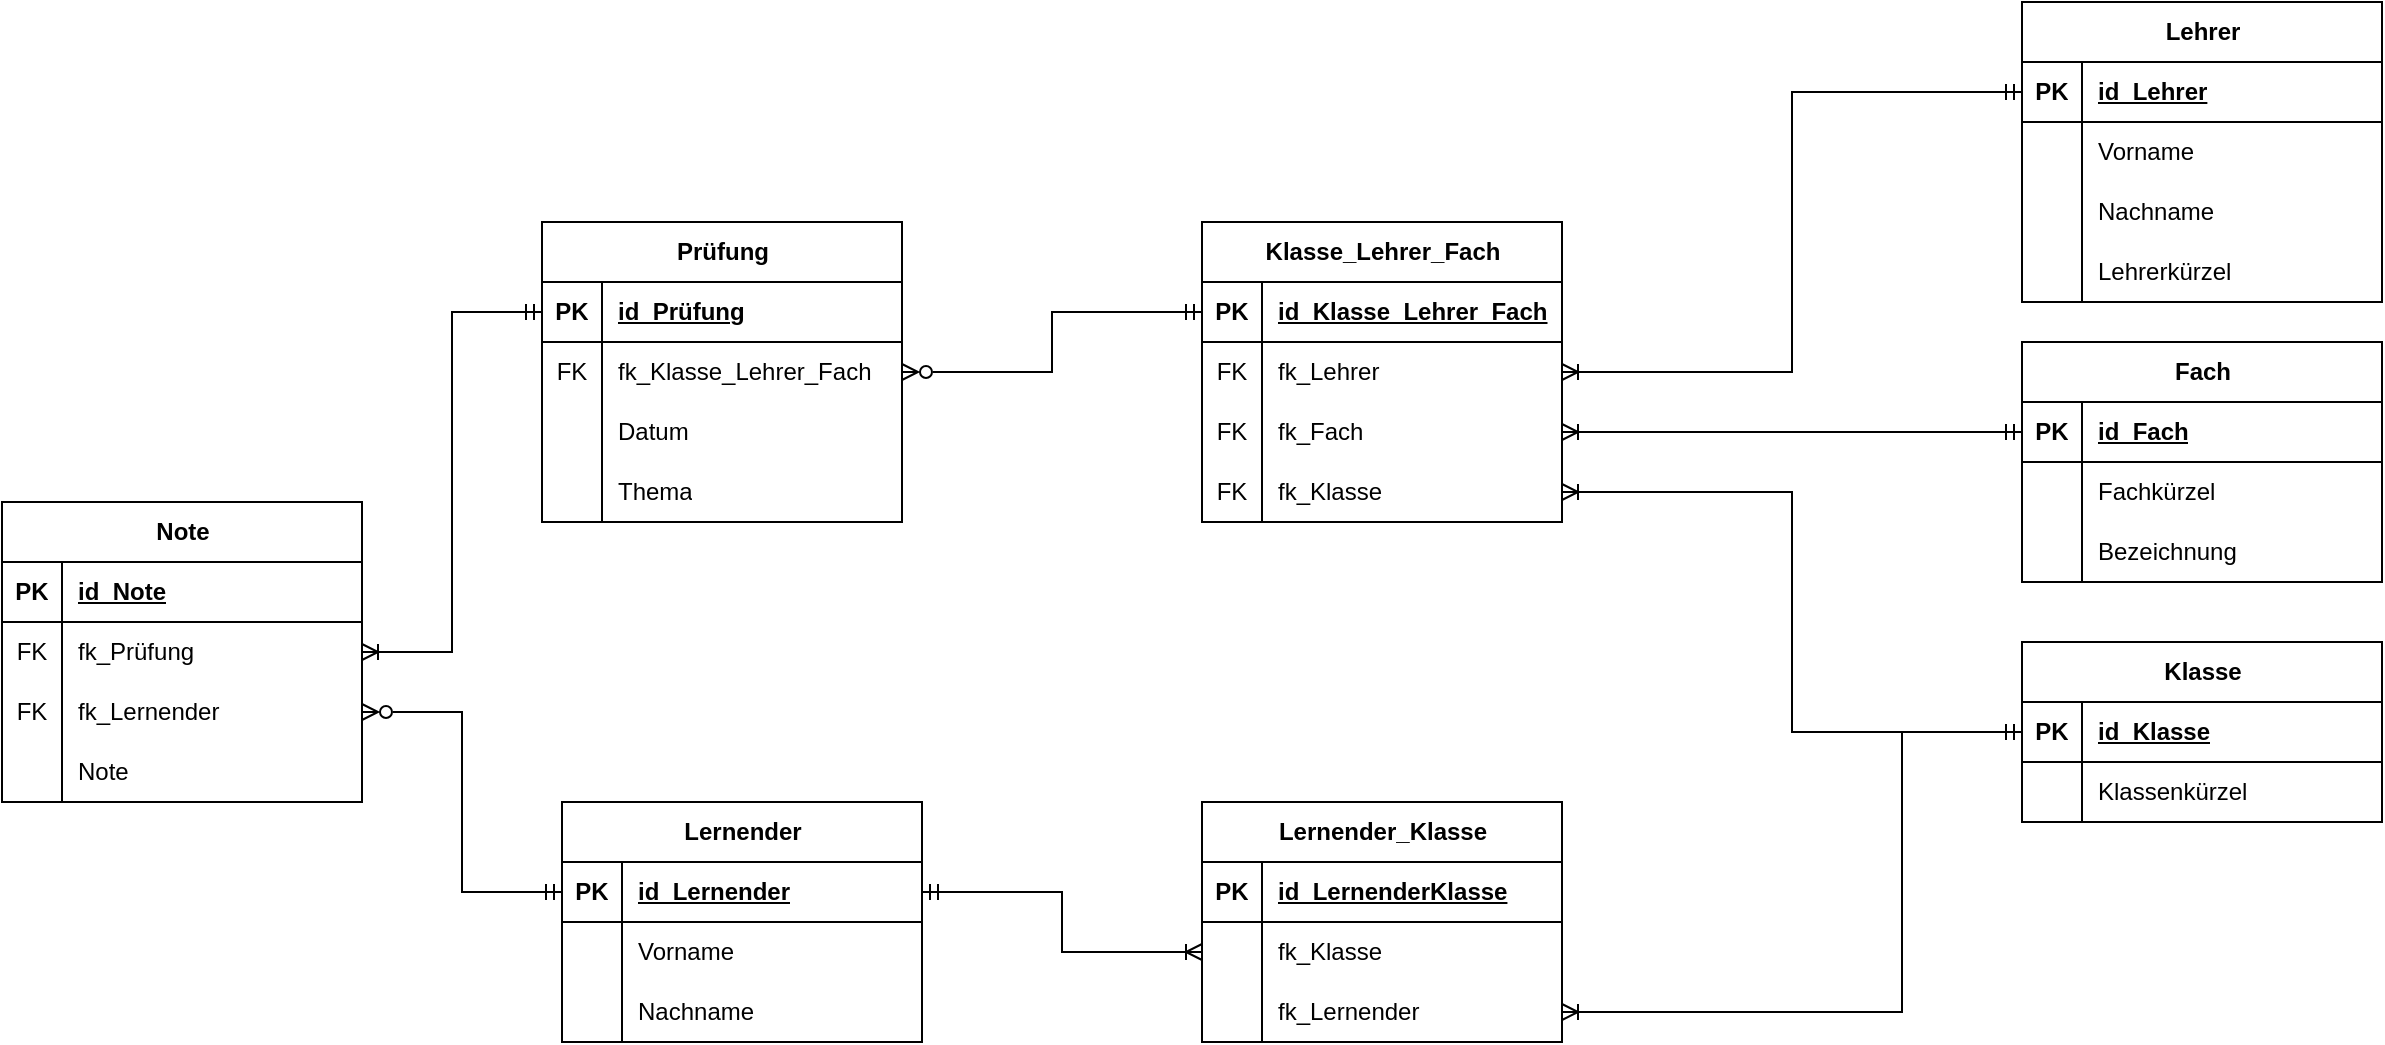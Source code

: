 <mxfile version="22.1.2" type="device">
  <diagram id="R2lEEEUBdFMjLlhIrx00" name="Page-1">
    <mxGraphModel dx="1257" dy="730" grid="1" gridSize="10" guides="1" tooltips="1" connect="1" arrows="1" fold="1" page="1" pageScale="1" pageWidth="850" pageHeight="1100" math="0" shadow="0" extFonts="Permanent Marker^https://fonts.googleapis.com/css?family=Permanent+Marker">
      <root>
        <mxCell id="0" />
        <mxCell id="1" parent="0" />
        <mxCell id="2Wc_LLgSTq_jfaZTMU_p-1" value="Lernender" style="shape=table;startSize=30;container=1;collapsible=1;childLayout=tableLayout;fixedRows=1;rowLines=0;fontStyle=1;align=center;resizeLast=1;html=1;" vertex="1" parent="1">
          <mxGeometry x="320" y="440" width="180" height="120" as="geometry" />
        </mxCell>
        <mxCell id="2Wc_LLgSTq_jfaZTMU_p-2" value="" style="shape=tableRow;horizontal=0;startSize=0;swimlaneHead=0;swimlaneBody=0;fillColor=none;collapsible=0;dropTarget=0;points=[[0,0.5],[1,0.5]];portConstraint=eastwest;top=0;left=0;right=0;bottom=1;" vertex="1" parent="2Wc_LLgSTq_jfaZTMU_p-1">
          <mxGeometry y="30" width="180" height="30" as="geometry" />
        </mxCell>
        <mxCell id="2Wc_LLgSTq_jfaZTMU_p-3" value="PK" style="shape=partialRectangle;connectable=0;fillColor=none;top=0;left=0;bottom=0;right=0;fontStyle=1;overflow=hidden;whiteSpace=wrap;html=1;" vertex="1" parent="2Wc_LLgSTq_jfaZTMU_p-2">
          <mxGeometry width="30" height="30" as="geometry">
            <mxRectangle width="30" height="30" as="alternateBounds" />
          </mxGeometry>
        </mxCell>
        <mxCell id="2Wc_LLgSTq_jfaZTMU_p-4" value="id_Lernender" style="shape=partialRectangle;connectable=0;fillColor=none;top=0;left=0;bottom=0;right=0;align=left;spacingLeft=6;fontStyle=5;overflow=hidden;whiteSpace=wrap;html=1;" vertex="1" parent="2Wc_LLgSTq_jfaZTMU_p-2">
          <mxGeometry x="30" width="150" height="30" as="geometry">
            <mxRectangle width="150" height="30" as="alternateBounds" />
          </mxGeometry>
        </mxCell>
        <mxCell id="2Wc_LLgSTq_jfaZTMU_p-5" value="" style="shape=tableRow;horizontal=0;startSize=0;swimlaneHead=0;swimlaneBody=0;fillColor=none;collapsible=0;dropTarget=0;points=[[0,0.5],[1,0.5]];portConstraint=eastwest;top=0;left=0;right=0;bottom=0;" vertex="1" parent="2Wc_LLgSTq_jfaZTMU_p-1">
          <mxGeometry y="60" width="180" height="30" as="geometry" />
        </mxCell>
        <mxCell id="2Wc_LLgSTq_jfaZTMU_p-6" value="" style="shape=partialRectangle;connectable=0;fillColor=none;top=0;left=0;bottom=0;right=0;editable=1;overflow=hidden;whiteSpace=wrap;html=1;" vertex="1" parent="2Wc_LLgSTq_jfaZTMU_p-5">
          <mxGeometry width="30" height="30" as="geometry">
            <mxRectangle width="30" height="30" as="alternateBounds" />
          </mxGeometry>
        </mxCell>
        <mxCell id="2Wc_LLgSTq_jfaZTMU_p-7" value="Vorname" style="shape=partialRectangle;connectable=0;fillColor=none;top=0;left=0;bottom=0;right=0;align=left;spacingLeft=6;overflow=hidden;whiteSpace=wrap;html=1;" vertex="1" parent="2Wc_LLgSTq_jfaZTMU_p-5">
          <mxGeometry x="30" width="150" height="30" as="geometry">
            <mxRectangle width="150" height="30" as="alternateBounds" />
          </mxGeometry>
        </mxCell>
        <mxCell id="2Wc_LLgSTq_jfaZTMU_p-8" value="" style="shape=tableRow;horizontal=0;startSize=0;swimlaneHead=0;swimlaneBody=0;fillColor=none;collapsible=0;dropTarget=0;points=[[0,0.5],[1,0.5]];portConstraint=eastwest;top=0;left=0;right=0;bottom=0;" vertex="1" parent="2Wc_LLgSTq_jfaZTMU_p-1">
          <mxGeometry y="90" width="180" height="30" as="geometry" />
        </mxCell>
        <mxCell id="2Wc_LLgSTq_jfaZTMU_p-9" value="" style="shape=partialRectangle;connectable=0;fillColor=none;top=0;left=0;bottom=0;right=0;editable=1;overflow=hidden;whiteSpace=wrap;html=1;" vertex="1" parent="2Wc_LLgSTq_jfaZTMU_p-8">
          <mxGeometry width="30" height="30" as="geometry">
            <mxRectangle width="30" height="30" as="alternateBounds" />
          </mxGeometry>
        </mxCell>
        <mxCell id="2Wc_LLgSTq_jfaZTMU_p-10" value="Nachname" style="shape=partialRectangle;connectable=0;fillColor=none;top=0;left=0;bottom=0;right=0;align=left;spacingLeft=6;overflow=hidden;whiteSpace=wrap;html=1;" vertex="1" parent="2Wc_LLgSTq_jfaZTMU_p-8">
          <mxGeometry x="30" width="150" height="30" as="geometry">
            <mxRectangle width="150" height="30" as="alternateBounds" />
          </mxGeometry>
        </mxCell>
        <mxCell id="2Wc_LLgSTq_jfaZTMU_p-14" value="Note" style="shape=table;startSize=30;container=1;collapsible=1;childLayout=tableLayout;fixedRows=1;rowLines=0;fontStyle=1;align=center;resizeLast=1;html=1;" vertex="1" parent="1">
          <mxGeometry x="40" y="290" width="180" height="150" as="geometry" />
        </mxCell>
        <mxCell id="2Wc_LLgSTq_jfaZTMU_p-15" value="" style="shape=tableRow;horizontal=0;startSize=0;swimlaneHead=0;swimlaneBody=0;fillColor=none;collapsible=0;dropTarget=0;points=[[0,0.5],[1,0.5]];portConstraint=eastwest;top=0;left=0;right=0;bottom=1;" vertex="1" parent="2Wc_LLgSTq_jfaZTMU_p-14">
          <mxGeometry y="30" width="180" height="30" as="geometry" />
        </mxCell>
        <mxCell id="2Wc_LLgSTq_jfaZTMU_p-16" value="PK" style="shape=partialRectangle;connectable=0;fillColor=none;top=0;left=0;bottom=0;right=0;fontStyle=1;overflow=hidden;whiteSpace=wrap;html=1;" vertex="1" parent="2Wc_LLgSTq_jfaZTMU_p-15">
          <mxGeometry width="30" height="30" as="geometry">
            <mxRectangle width="30" height="30" as="alternateBounds" />
          </mxGeometry>
        </mxCell>
        <mxCell id="2Wc_LLgSTq_jfaZTMU_p-17" value="id_Note" style="shape=partialRectangle;connectable=0;fillColor=none;top=0;left=0;bottom=0;right=0;align=left;spacingLeft=6;fontStyle=5;overflow=hidden;whiteSpace=wrap;html=1;" vertex="1" parent="2Wc_LLgSTq_jfaZTMU_p-15">
          <mxGeometry x="30" width="150" height="30" as="geometry">
            <mxRectangle width="150" height="30" as="alternateBounds" />
          </mxGeometry>
        </mxCell>
        <mxCell id="2Wc_LLgSTq_jfaZTMU_p-21" value="" style="shape=tableRow;horizontal=0;startSize=0;swimlaneHead=0;swimlaneBody=0;fillColor=none;collapsible=0;dropTarget=0;points=[[0,0.5],[1,0.5]];portConstraint=eastwest;top=0;left=0;right=0;bottom=0;" vertex="1" parent="2Wc_LLgSTq_jfaZTMU_p-14">
          <mxGeometry y="60" width="180" height="30" as="geometry" />
        </mxCell>
        <mxCell id="2Wc_LLgSTq_jfaZTMU_p-22" value="FK" style="shape=partialRectangle;connectable=0;fillColor=none;top=0;left=0;bottom=0;right=0;editable=1;overflow=hidden;whiteSpace=wrap;html=1;" vertex="1" parent="2Wc_LLgSTq_jfaZTMU_p-21">
          <mxGeometry width="30" height="30" as="geometry">
            <mxRectangle width="30" height="30" as="alternateBounds" />
          </mxGeometry>
        </mxCell>
        <mxCell id="2Wc_LLgSTq_jfaZTMU_p-23" value="fk_Prüfung" style="shape=partialRectangle;connectable=0;fillColor=none;top=0;left=0;bottom=0;right=0;align=left;spacingLeft=6;overflow=hidden;whiteSpace=wrap;html=1;" vertex="1" parent="2Wc_LLgSTq_jfaZTMU_p-21">
          <mxGeometry x="30" width="150" height="30" as="geometry">
            <mxRectangle width="150" height="30" as="alternateBounds" />
          </mxGeometry>
        </mxCell>
        <mxCell id="2Wc_LLgSTq_jfaZTMU_p-129" style="shape=tableRow;horizontal=0;startSize=0;swimlaneHead=0;swimlaneBody=0;fillColor=none;collapsible=0;dropTarget=0;points=[[0,0.5],[1,0.5]];portConstraint=eastwest;top=0;left=0;right=0;bottom=0;" vertex="1" parent="2Wc_LLgSTq_jfaZTMU_p-14">
          <mxGeometry y="90" width="180" height="30" as="geometry" />
        </mxCell>
        <mxCell id="2Wc_LLgSTq_jfaZTMU_p-130" value="FK" style="shape=partialRectangle;connectable=0;fillColor=none;top=0;left=0;bottom=0;right=0;editable=1;overflow=hidden;whiteSpace=wrap;html=1;" vertex="1" parent="2Wc_LLgSTq_jfaZTMU_p-129">
          <mxGeometry width="30" height="30" as="geometry">
            <mxRectangle width="30" height="30" as="alternateBounds" />
          </mxGeometry>
        </mxCell>
        <mxCell id="2Wc_LLgSTq_jfaZTMU_p-131" value="fk_Lernender" style="shape=partialRectangle;connectable=0;fillColor=none;top=0;left=0;bottom=0;right=0;align=left;spacingLeft=6;overflow=hidden;whiteSpace=wrap;html=1;" vertex="1" parent="2Wc_LLgSTq_jfaZTMU_p-129">
          <mxGeometry x="30" width="150" height="30" as="geometry">
            <mxRectangle width="150" height="30" as="alternateBounds" />
          </mxGeometry>
        </mxCell>
        <mxCell id="2Wc_LLgSTq_jfaZTMU_p-24" value="" style="shape=tableRow;horizontal=0;startSize=0;swimlaneHead=0;swimlaneBody=0;fillColor=none;collapsible=0;dropTarget=0;points=[[0,0.5],[1,0.5]];portConstraint=eastwest;top=0;left=0;right=0;bottom=0;" vertex="1" parent="2Wc_LLgSTq_jfaZTMU_p-14">
          <mxGeometry y="120" width="180" height="30" as="geometry" />
        </mxCell>
        <mxCell id="2Wc_LLgSTq_jfaZTMU_p-25" value="" style="shape=partialRectangle;connectable=0;fillColor=none;top=0;left=0;bottom=0;right=0;editable=1;overflow=hidden;whiteSpace=wrap;html=1;" vertex="1" parent="2Wc_LLgSTq_jfaZTMU_p-24">
          <mxGeometry width="30" height="30" as="geometry">
            <mxRectangle width="30" height="30" as="alternateBounds" />
          </mxGeometry>
        </mxCell>
        <mxCell id="2Wc_LLgSTq_jfaZTMU_p-26" value="Note" style="shape=partialRectangle;connectable=0;fillColor=none;top=0;left=0;bottom=0;right=0;align=left;spacingLeft=6;overflow=hidden;whiteSpace=wrap;html=1;" vertex="1" parent="2Wc_LLgSTq_jfaZTMU_p-24">
          <mxGeometry x="30" width="150" height="30" as="geometry">
            <mxRectangle width="150" height="30" as="alternateBounds" />
          </mxGeometry>
        </mxCell>
        <mxCell id="2Wc_LLgSTq_jfaZTMU_p-69" value="" style="edgeStyle=orthogonalEdgeStyle;rounded=0;orthogonalLoop=1;jettySize=auto;html=1;exitX=1;exitY=0.5;exitDx=0;exitDy=0;startArrow=ERoneToMany;startFill=0;endArrow=ERmandOne;endFill=0;entryX=0;entryY=0.5;entryDx=0;entryDy=0;" edge="1" parent="1" source="2Wc_LLgSTq_jfaZTMU_p-32" target="2Wc_LLgSTq_jfaZTMU_p-57">
          <mxGeometry relative="1" as="geometry" />
        </mxCell>
        <mxCell id="2Wc_LLgSTq_jfaZTMU_p-28" value="Klasse_Lehrer_Fach" style="shape=table;startSize=30;container=1;collapsible=1;childLayout=tableLayout;fixedRows=1;rowLines=0;fontStyle=1;align=center;resizeLast=1;html=1;" vertex="1" parent="1">
          <mxGeometry x="640" y="150" width="180" height="150" as="geometry" />
        </mxCell>
        <mxCell id="2Wc_LLgSTq_jfaZTMU_p-29" value="" style="shape=tableRow;horizontal=0;startSize=0;swimlaneHead=0;swimlaneBody=0;fillColor=none;collapsible=0;dropTarget=0;points=[[0,0.5],[1,0.5]];portConstraint=eastwest;top=0;left=0;right=0;bottom=1;" vertex="1" parent="2Wc_LLgSTq_jfaZTMU_p-28">
          <mxGeometry y="30" width="180" height="30" as="geometry" />
        </mxCell>
        <mxCell id="2Wc_LLgSTq_jfaZTMU_p-30" value="PK" style="shape=partialRectangle;connectable=0;fillColor=none;top=0;left=0;bottom=0;right=0;fontStyle=1;overflow=hidden;whiteSpace=wrap;html=1;" vertex="1" parent="2Wc_LLgSTq_jfaZTMU_p-29">
          <mxGeometry width="30" height="30" as="geometry">
            <mxRectangle width="30" height="30" as="alternateBounds" />
          </mxGeometry>
        </mxCell>
        <mxCell id="2Wc_LLgSTq_jfaZTMU_p-31" value="id_Klasse_Lehrer_Fach" style="shape=partialRectangle;connectable=0;fillColor=none;top=0;left=0;bottom=0;right=0;align=left;spacingLeft=6;fontStyle=5;overflow=hidden;whiteSpace=wrap;html=1;" vertex="1" parent="2Wc_LLgSTq_jfaZTMU_p-29">
          <mxGeometry x="30" width="150" height="30" as="geometry">
            <mxRectangle width="150" height="30" as="alternateBounds" />
          </mxGeometry>
        </mxCell>
        <mxCell id="2Wc_LLgSTq_jfaZTMU_p-32" value="" style="shape=tableRow;horizontal=0;startSize=0;swimlaneHead=0;swimlaneBody=0;fillColor=none;collapsible=0;dropTarget=0;points=[[0,0.5],[1,0.5]];portConstraint=eastwest;top=0;left=0;right=0;bottom=0;" vertex="1" parent="2Wc_LLgSTq_jfaZTMU_p-28">
          <mxGeometry y="60" width="180" height="30" as="geometry" />
        </mxCell>
        <mxCell id="2Wc_LLgSTq_jfaZTMU_p-33" value="FK" style="shape=partialRectangle;connectable=0;fillColor=none;top=0;left=0;bottom=0;right=0;editable=1;overflow=hidden;whiteSpace=wrap;html=1;" vertex="1" parent="2Wc_LLgSTq_jfaZTMU_p-32">
          <mxGeometry width="30" height="30" as="geometry">
            <mxRectangle width="30" height="30" as="alternateBounds" />
          </mxGeometry>
        </mxCell>
        <mxCell id="2Wc_LLgSTq_jfaZTMU_p-34" value="fk_Lehrer" style="shape=partialRectangle;connectable=0;fillColor=none;top=0;left=0;bottom=0;right=0;align=left;spacingLeft=6;overflow=hidden;whiteSpace=wrap;html=1;" vertex="1" parent="2Wc_LLgSTq_jfaZTMU_p-32">
          <mxGeometry x="30" width="150" height="30" as="geometry">
            <mxRectangle width="150" height="30" as="alternateBounds" />
          </mxGeometry>
        </mxCell>
        <mxCell id="2Wc_LLgSTq_jfaZTMU_p-35" value="" style="shape=tableRow;horizontal=0;startSize=0;swimlaneHead=0;swimlaneBody=0;fillColor=none;collapsible=0;dropTarget=0;points=[[0,0.5],[1,0.5]];portConstraint=eastwest;top=0;left=0;right=0;bottom=0;" vertex="1" parent="2Wc_LLgSTq_jfaZTMU_p-28">
          <mxGeometry y="90" width="180" height="30" as="geometry" />
        </mxCell>
        <mxCell id="2Wc_LLgSTq_jfaZTMU_p-36" value="FK" style="shape=partialRectangle;connectable=0;fillColor=none;top=0;left=0;bottom=0;right=0;editable=1;overflow=hidden;whiteSpace=wrap;html=1;" vertex="1" parent="2Wc_LLgSTq_jfaZTMU_p-35">
          <mxGeometry width="30" height="30" as="geometry">
            <mxRectangle width="30" height="30" as="alternateBounds" />
          </mxGeometry>
        </mxCell>
        <mxCell id="2Wc_LLgSTq_jfaZTMU_p-37" value="fk_Fach" style="shape=partialRectangle;connectable=0;fillColor=none;top=0;left=0;bottom=0;right=0;align=left;spacingLeft=6;overflow=hidden;whiteSpace=wrap;html=1;" vertex="1" parent="2Wc_LLgSTq_jfaZTMU_p-35">
          <mxGeometry x="30" width="150" height="30" as="geometry">
            <mxRectangle width="150" height="30" as="alternateBounds" />
          </mxGeometry>
        </mxCell>
        <mxCell id="2Wc_LLgSTq_jfaZTMU_p-38" value="" style="shape=tableRow;horizontal=0;startSize=0;swimlaneHead=0;swimlaneBody=0;fillColor=none;collapsible=0;dropTarget=0;points=[[0,0.5],[1,0.5]];portConstraint=eastwest;top=0;left=0;right=0;bottom=0;" vertex="1" parent="2Wc_LLgSTq_jfaZTMU_p-28">
          <mxGeometry y="120" width="180" height="30" as="geometry" />
        </mxCell>
        <mxCell id="2Wc_LLgSTq_jfaZTMU_p-39" value="FK" style="shape=partialRectangle;connectable=0;fillColor=none;top=0;left=0;bottom=0;right=0;editable=1;overflow=hidden;whiteSpace=wrap;html=1;" vertex="1" parent="2Wc_LLgSTq_jfaZTMU_p-38">
          <mxGeometry width="30" height="30" as="geometry">
            <mxRectangle width="30" height="30" as="alternateBounds" />
          </mxGeometry>
        </mxCell>
        <mxCell id="2Wc_LLgSTq_jfaZTMU_p-40" value="fk_Klasse" style="shape=partialRectangle;connectable=0;fillColor=none;top=0;left=0;bottom=0;right=0;align=left;spacingLeft=6;overflow=hidden;whiteSpace=wrap;html=1;" vertex="1" parent="2Wc_LLgSTq_jfaZTMU_p-38">
          <mxGeometry x="30" width="150" height="30" as="geometry">
            <mxRectangle width="150" height="30" as="alternateBounds" />
          </mxGeometry>
        </mxCell>
        <mxCell id="2Wc_LLgSTq_jfaZTMU_p-42" value="Klasse" style="shape=table;startSize=30;container=1;collapsible=1;childLayout=tableLayout;fixedRows=1;rowLines=0;fontStyle=1;align=center;resizeLast=1;html=1;" vertex="1" parent="1">
          <mxGeometry x="1050" y="360" width="180" height="90" as="geometry" />
        </mxCell>
        <mxCell id="2Wc_LLgSTq_jfaZTMU_p-43" value="" style="shape=tableRow;horizontal=0;startSize=0;swimlaneHead=0;swimlaneBody=0;fillColor=none;collapsible=0;dropTarget=0;points=[[0,0.5],[1,0.5]];portConstraint=eastwest;top=0;left=0;right=0;bottom=1;" vertex="1" parent="2Wc_LLgSTq_jfaZTMU_p-42">
          <mxGeometry y="30" width="180" height="30" as="geometry" />
        </mxCell>
        <mxCell id="2Wc_LLgSTq_jfaZTMU_p-44" value="PK" style="shape=partialRectangle;connectable=0;fillColor=none;top=0;left=0;bottom=0;right=0;fontStyle=1;overflow=hidden;whiteSpace=wrap;html=1;" vertex="1" parent="2Wc_LLgSTq_jfaZTMU_p-43">
          <mxGeometry width="30" height="30" as="geometry">
            <mxRectangle width="30" height="30" as="alternateBounds" />
          </mxGeometry>
        </mxCell>
        <mxCell id="2Wc_LLgSTq_jfaZTMU_p-45" value="id_Klasse" style="shape=partialRectangle;connectable=0;fillColor=none;top=0;left=0;bottom=0;right=0;align=left;spacingLeft=6;fontStyle=5;overflow=hidden;whiteSpace=wrap;html=1;" vertex="1" parent="2Wc_LLgSTq_jfaZTMU_p-43">
          <mxGeometry x="30" width="150" height="30" as="geometry">
            <mxRectangle width="150" height="30" as="alternateBounds" />
          </mxGeometry>
        </mxCell>
        <mxCell id="2Wc_LLgSTq_jfaZTMU_p-46" value="" style="shape=tableRow;horizontal=0;startSize=0;swimlaneHead=0;swimlaneBody=0;fillColor=none;collapsible=0;dropTarget=0;points=[[0,0.5],[1,0.5]];portConstraint=eastwest;top=0;left=0;right=0;bottom=0;" vertex="1" parent="2Wc_LLgSTq_jfaZTMU_p-42">
          <mxGeometry y="60" width="180" height="30" as="geometry" />
        </mxCell>
        <mxCell id="2Wc_LLgSTq_jfaZTMU_p-47" value="" style="shape=partialRectangle;connectable=0;fillColor=none;top=0;left=0;bottom=0;right=0;editable=1;overflow=hidden;whiteSpace=wrap;html=1;" vertex="1" parent="2Wc_LLgSTq_jfaZTMU_p-46">
          <mxGeometry width="30" height="30" as="geometry">
            <mxRectangle width="30" height="30" as="alternateBounds" />
          </mxGeometry>
        </mxCell>
        <mxCell id="2Wc_LLgSTq_jfaZTMU_p-48" value="Klassenkürzel" style="shape=partialRectangle;connectable=0;fillColor=none;top=0;left=0;bottom=0;right=0;align=left;spacingLeft=6;overflow=hidden;whiteSpace=wrap;html=1;" vertex="1" parent="2Wc_LLgSTq_jfaZTMU_p-46">
          <mxGeometry x="30" width="150" height="30" as="geometry">
            <mxRectangle width="150" height="30" as="alternateBounds" />
          </mxGeometry>
        </mxCell>
        <mxCell id="2Wc_LLgSTq_jfaZTMU_p-55" style="edgeStyle=orthogonalEdgeStyle;rounded=0;orthogonalLoop=1;jettySize=auto;html=1;entryX=0;entryY=0.5;entryDx=0;entryDy=0;startArrow=ERoneToMany;startFill=0;endArrow=ERmandOne;endFill=0;exitX=1;exitY=0.5;exitDx=0;exitDy=0;" edge="1" parent="1" source="2Wc_LLgSTq_jfaZTMU_p-38" target="2Wc_LLgSTq_jfaZTMU_p-43">
          <mxGeometry relative="1" as="geometry">
            <Array as="points">
              <mxPoint x="935" y="285" />
              <mxPoint x="935" y="405" />
            </Array>
          </mxGeometry>
        </mxCell>
        <mxCell id="2Wc_LLgSTq_jfaZTMU_p-56" value="Lehrer" style="shape=table;startSize=30;container=1;collapsible=1;childLayout=tableLayout;fixedRows=1;rowLines=0;fontStyle=1;align=center;resizeLast=1;html=1;" vertex="1" parent="1">
          <mxGeometry x="1050" y="40" width="180" height="150" as="geometry" />
        </mxCell>
        <mxCell id="2Wc_LLgSTq_jfaZTMU_p-57" value="" style="shape=tableRow;horizontal=0;startSize=0;swimlaneHead=0;swimlaneBody=0;fillColor=none;collapsible=0;dropTarget=0;points=[[0,0.5],[1,0.5]];portConstraint=eastwest;top=0;left=0;right=0;bottom=1;" vertex="1" parent="2Wc_LLgSTq_jfaZTMU_p-56">
          <mxGeometry y="30" width="180" height="30" as="geometry" />
        </mxCell>
        <mxCell id="2Wc_LLgSTq_jfaZTMU_p-58" value="PK" style="shape=partialRectangle;connectable=0;fillColor=none;top=0;left=0;bottom=0;right=0;fontStyle=1;overflow=hidden;whiteSpace=wrap;html=1;" vertex="1" parent="2Wc_LLgSTq_jfaZTMU_p-57">
          <mxGeometry width="30" height="30" as="geometry">
            <mxRectangle width="30" height="30" as="alternateBounds" />
          </mxGeometry>
        </mxCell>
        <mxCell id="2Wc_LLgSTq_jfaZTMU_p-59" value="id_Lehrer" style="shape=partialRectangle;connectable=0;fillColor=none;top=0;left=0;bottom=0;right=0;align=left;spacingLeft=6;fontStyle=5;overflow=hidden;whiteSpace=wrap;html=1;" vertex="1" parent="2Wc_LLgSTq_jfaZTMU_p-57">
          <mxGeometry x="30" width="150" height="30" as="geometry">
            <mxRectangle width="150" height="30" as="alternateBounds" />
          </mxGeometry>
        </mxCell>
        <mxCell id="2Wc_LLgSTq_jfaZTMU_p-60" value="" style="shape=tableRow;horizontal=0;startSize=0;swimlaneHead=0;swimlaneBody=0;fillColor=none;collapsible=0;dropTarget=0;points=[[0,0.5],[1,0.5]];portConstraint=eastwest;top=0;left=0;right=0;bottom=0;" vertex="1" parent="2Wc_LLgSTq_jfaZTMU_p-56">
          <mxGeometry y="60" width="180" height="30" as="geometry" />
        </mxCell>
        <mxCell id="2Wc_LLgSTq_jfaZTMU_p-61" value="" style="shape=partialRectangle;connectable=0;fillColor=none;top=0;left=0;bottom=0;right=0;editable=1;overflow=hidden;whiteSpace=wrap;html=1;" vertex="1" parent="2Wc_LLgSTq_jfaZTMU_p-60">
          <mxGeometry width="30" height="30" as="geometry">
            <mxRectangle width="30" height="30" as="alternateBounds" />
          </mxGeometry>
        </mxCell>
        <mxCell id="2Wc_LLgSTq_jfaZTMU_p-62" value="Vorname" style="shape=partialRectangle;connectable=0;fillColor=none;top=0;left=0;bottom=0;right=0;align=left;spacingLeft=6;overflow=hidden;whiteSpace=wrap;html=1;" vertex="1" parent="2Wc_LLgSTq_jfaZTMU_p-60">
          <mxGeometry x="30" width="150" height="30" as="geometry">
            <mxRectangle width="150" height="30" as="alternateBounds" />
          </mxGeometry>
        </mxCell>
        <mxCell id="2Wc_LLgSTq_jfaZTMU_p-63" value="" style="shape=tableRow;horizontal=0;startSize=0;swimlaneHead=0;swimlaneBody=0;fillColor=none;collapsible=0;dropTarget=0;points=[[0,0.5],[1,0.5]];portConstraint=eastwest;top=0;left=0;right=0;bottom=0;" vertex="1" parent="2Wc_LLgSTq_jfaZTMU_p-56">
          <mxGeometry y="90" width="180" height="30" as="geometry" />
        </mxCell>
        <mxCell id="2Wc_LLgSTq_jfaZTMU_p-64" value="" style="shape=partialRectangle;connectable=0;fillColor=none;top=0;left=0;bottom=0;right=0;editable=1;overflow=hidden;whiteSpace=wrap;html=1;" vertex="1" parent="2Wc_LLgSTq_jfaZTMU_p-63">
          <mxGeometry width="30" height="30" as="geometry">
            <mxRectangle width="30" height="30" as="alternateBounds" />
          </mxGeometry>
        </mxCell>
        <mxCell id="2Wc_LLgSTq_jfaZTMU_p-65" value="Nachname" style="shape=partialRectangle;connectable=0;fillColor=none;top=0;left=0;bottom=0;right=0;align=left;spacingLeft=6;overflow=hidden;whiteSpace=wrap;html=1;" vertex="1" parent="2Wc_LLgSTq_jfaZTMU_p-63">
          <mxGeometry x="30" width="150" height="30" as="geometry">
            <mxRectangle width="150" height="30" as="alternateBounds" />
          </mxGeometry>
        </mxCell>
        <mxCell id="2Wc_LLgSTq_jfaZTMU_p-66" value="" style="shape=tableRow;horizontal=0;startSize=0;swimlaneHead=0;swimlaneBody=0;fillColor=none;collapsible=0;dropTarget=0;points=[[0,0.5],[1,0.5]];portConstraint=eastwest;top=0;left=0;right=0;bottom=0;" vertex="1" parent="2Wc_LLgSTq_jfaZTMU_p-56">
          <mxGeometry y="120" width="180" height="30" as="geometry" />
        </mxCell>
        <mxCell id="2Wc_LLgSTq_jfaZTMU_p-67" value="" style="shape=partialRectangle;connectable=0;fillColor=none;top=0;left=0;bottom=0;right=0;editable=1;overflow=hidden;whiteSpace=wrap;html=1;" vertex="1" parent="2Wc_LLgSTq_jfaZTMU_p-66">
          <mxGeometry width="30" height="30" as="geometry">
            <mxRectangle width="30" height="30" as="alternateBounds" />
          </mxGeometry>
        </mxCell>
        <mxCell id="2Wc_LLgSTq_jfaZTMU_p-68" value="Lehrerkürzel" style="shape=partialRectangle;connectable=0;fillColor=none;top=0;left=0;bottom=0;right=0;align=left;spacingLeft=6;overflow=hidden;whiteSpace=wrap;html=1;" vertex="1" parent="2Wc_LLgSTq_jfaZTMU_p-66">
          <mxGeometry x="30" width="150" height="30" as="geometry">
            <mxRectangle width="150" height="30" as="alternateBounds" />
          </mxGeometry>
        </mxCell>
        <mxCell id="2Wc_LLgSTq_jfaZTMU_p-101" value="Fach" style="shape=table;startSize=30;container=1;collapsible=1;childLayout=tableLayout;fixedRows=1;rowLines=0;fontStyle=1;align=center;resizeLast=1;html=1;" vertex="1" parent="1">
          <mxGeometry x="1050" y="210" width="180" height="120" as="geometry" />
        </mxCell>
        <mxCell id="2Wc_LLgSTq_jfaZTMU_p-102" value="" style="shape=tableRow;horizontal=0;startSize=0;swimlaneHead=0;swimlaneBody=0;fillColor=none;collapsible=0;dropTarget=0;points=[[0,0.5],[1,0.5]];portConstraint=eastwest;top=0;left=0;right=0;bottom=1;" vertex="1" parent="2Wc_LLgSTq_jfaZTMU_p-101">
          <mxGeometry y="30" width="180" height="30" as="geometry" />
        </mxCell>
        <mxCell id="2Wc_LLgSTq_jfaZTMU_p-103" value="PK" style="shape=partialRectangle;connectable=0;fillColor=none;top=0;left=0;bottom=0;right=0;fontStyle=1;overflow=hidden;whiteSpace=wrap;html=1;" vertex="1" parent="2Wc_LLgSTq_jfaZTMU_p-102">
          <mxGeometry width="30" height="30" as="geometry">
            <mxRectangle width="30" height="30" as="alternateBounds" />
          </mxGeometry>
        </mxCell>
        <mxCell id="2Wc_LLgSTq_jfaZTMU_p-104" value="id_Fach" style="shape=partialRectangle;connectable=0;fillColor=none;top=0;left=0;bottom=0;right=0;align=left;spacingLeft=6;fontStyle=5;overflow=hidden;whiteSpace=wrap;html=1;" vertex="1" parent="2Wc_LLgSTq_jfaZTMU_p-102">
          <mxGeometry x="30" width="150" height="30" as="geometry">
            <mxRectangle width="150" height="30" as="alternateBounds" />
          </mxGeometry>
        </mxCell>
        <mxCell id="2Wc_LLgSTq_jfaZTMU_p-105" value="" style="shape=tableRow;horizontal=0;startSize=0;swimlaneHead=0;swimlaneBody=0;fillColor=none;collapsible=0;dropTarget=0;points=[[0,0.5],[1,0.5]];portConstraint=eastwest;top=0;left=0;right=0;bottom=0;" vertex="1" parent="2Wc_LLgSTq_jfaZTMU_p-101">
          <mxGeometry y="60" width="180" height="30" as="geometry" />
        </mxCell>
        <mxCell id="2Wc_LLgSTq_jfaZTMU_p-106" value="" style="shape=partialRectangle;connectable=0;fillColor=none;top=0;left=0;bottom=0;right=0;editable=1;overflow=hidden;whiteSpace=wrap;html=1;" vertex="1" parent="2Wc_LLgSTq_jfaZTMU_p-105">
          <mxGeometry width="30" height="30" as="geometry">
            <mxRectangle width="30" height="30" as="alternateBounds" />
          </mxGeometry>
        </mxCell>
        <mxCell id="2Wc_LLgSTq_jfaZTMU_p-107" value="Fachkürzel" style="shape=partialRectangle;connectable=0;fillColor=none;top=0;left=0;bottom=0;right=0;align=left;spacingLeft=6;overflow=hidden;whiteSpace=wrap;html=1;" vertex="1" parent="2Wc_LLgSTq_jfaZTMU_p-105">
          <mxGeometry x="30" width="150" height="30" as="geometry">
            <mxRectangle width="150" height="30" as="alternateBounds" />
          </mxGeometry>
        </mxCell>
        <mxCell id="2Wc_LLgSTq_jfaZTMU_p-108" value="" style="shape=tableRow;horizontal=0;startSize=0;swimlaneHead=0;swimlaneBody=0;fillColor=none;collapsible=0;dropTarget=0;points=[[0,0.5],[1,0.5]];portConstraint=eastwest;top=0;left=0;right=0;bottom=0;" vertex="1" parent="2Wc_LLgSTq_jfaZTMU_p-101">
          <mxGeometry y="90" width="180" height="30" as="geometry" />
        </mxCell>
        <mxCell id="2Wc_LLgSTq_jfaZTMU_p-109" value="" style="shape=partialRectangle;connectable=0;fillColor=none;top=0;left=0;bottom=0;right=0;editable=1;overflow=hidden;whiteSpace=wrap;html=1;" vertex="1" parent="2Wc_LLgSTq_jfaZTMU_p-108">
          <mxGeometry width="30" height="30" as="geometry">
            <mxRectangle width="30" height="30" as="alternateBounds" />
          </mxGeometry>
        </mxCell>
        <mxCell id="2Wc_LLgSTq_jfaZTMU_p-110" value="Bezeichnung" style="shape=partialRectangle;connectable=0;fillColor=none;top=0;left=0;bottom=0;right=0;align=left;spacingLeft=6;overflow=hidden;whiteSpace=wrap;html=1;" vertex="1" parent="2Wc_LLgSTq_jfaZTMU_p-108">
          <mxGeometry x="30" width="150" height="30" as="geometry">
            <mxRectangle width="150" height="30" as="alternateBounds" />
          </mxGeometry>
        </mxCell>
        <mxCell id="2Wc_LLgSTq_jfaZTMU_p-114" style="edgeStyle=orthogonalEdgeStyle;rounded=0;orthogonalLoop=1;jettySize=auto;html=1;entryX=0;entryY=0.5;entryDx=0;entryDy=0;startArrow=ERoneToMany;startFill=0;endArrow=ERmandOne;endFill=0;exitX=1;exitY=0.5;exitDx=0;exitDy=0;" edge="1" parent="1" source="2Wc_LLgSTq_jfaZTMU_p-35" target="2Wc_LLgSTq_jfaZTMU_p-102">
          <mxGeometry relative="1" as="geometry" />
        </mxCell>
        <mxCell id="2Wc_LLgSTq_jfaZTMU_p-116" value="Prüfung" style="shape=table;startSize=30;container=1;collapsible=1;childLayout=tableLayout;fixedRows=1;rowLines=0;fontStyle=1;align=center;resizeLast=1;html=1;" vertex="1" parent="1">
          <mxGeometry x="310" y="150" width="180" height="150" as="geometry" />
        </mxCell>
        <mxCell id="2Wc_LLgSTq_jfaZTMU_p-117" value="" style="shape=tableRow;horizontal=0;startSize=0;swimlaneHead=0;swimlaneBody=0;fillColor=none;collapsible=0;dropTarget=0;points=[[0,0.5],[1,0.5]];portConstraint=eastwest;top=0;left=0;right=0;bottom=1;" vertex="1" parent="2Wc_LLgSTq_jfaZTMU_p-116">
          <mxGeometry y="30" width="180" height="30" as="geometry" />
        </mxCell>
        <mxCell id="2Wc_LLgSTq_jfaZTMU_p-118" value="PK" style="shape=partialRectangle;connectable=0;fillColor=none;top=0;left=0;bottom=0;right=0;fontStyle=1;overflow=hidden;whiteSpace=wrap;html=1;" vertex="1" parent="2Wc_LLgSTq_jfaZTMU_p-117">
          <mxGeometry width="30" height="30" as="geometry">
            <mxRectangle width="30" height="30" as="alternateBounds" />
          </mxGeometry>
        </mxCell>
        <mxCell id="2Wc_LLgSTq_jfaZTMU_p-119" value="id_Prüfung" style="shape=partialRectangle;connectable=0;fillColor=none;top=0;left=0;bottom=0;right=0;align=left;spacingLeft=6;fontStyle=5;overflow=hidden;whiteSpace=wrap;html=1;" vertex="1" parent="2Wc_LLgSTq_jfaZTMU_p-117">
          <mxGeometry x="30" width="150" height="30" as="geometry">
            <mxRectangle width="150" height="30" as="alternateBounds" />
          </mxGeometry>
        </mxCell>
        <mxCell id="2Wc_LLgSTq_jfaZTMU_p-120" value="" style="shape=tableRow;horizontal=0;startSize=0;swimlaneHead=0;swimlaneBody=0;fillColor=none;collapsible=0;dropTarget=0;points=[[0,0.5],[1,0.5]];portConstraint=eastwest;top=0;left=0;right=0;bottom=0;" vertex="1" parent="2Wc_LLgSTq_jfaZTMU_p-116">
          <mxGeometry y="60" width="180" height="30" as="geometry" />
        </mxCell>
        <mxCell id="2Wc_LLgSTq_jfaZTMU_p-121" value="FK" style="shape=partialRectangle;connectable=0;fillColor=none;top=0;left=0;bottom=0;right=0;editable=1;overflow=hidden;whiteSpace=wrap;html=1;" vertex="1" parent="2Wc_LLgSTq_jfaZTMU_p-120">
          <mxGeometry width="30" height="30" as="geometry">
            <mxRectangle width="30" height="30" as="alternateBounds" />
          </mxGeometry>
        </mxCell>
        <mxCell id="2Wc_LLgSTq_jfaZTMU_p-122" value="fk_Klasse_Lehrer_Fach" style="shape=partialRectangle;connectable=0;fillColor=none;top=0;left=0;bottom=0;right=0;align=left;spacingLeft=6;overflow=hidden;whiteSpace=wrap;html=1;" vertex="1" parent="2Wc_LLgSTq_jfaZTMU_p-120">
          <mxGeometry x="30" width="150" height="30" as="geometry">
            <mxRectangle width="150" height="30" as="alternateBounds" />
          </mxGeometry>
        </mxCell>
        <mxCell id="2Wc_LLgSTq_jfaZTMU_p-123" value="" style="shape=tableRow;horizontal=0;startSize=0;swimlaneHead=0;swimlaneBody=0;fillColor=none;collapsible=0;dropTarget=0;points=[[0,0.5],[1,0.5]];portConstraint=eastwest;top=0;left=0;right=0;bottom=0;" vertex="1" parent="2Wc_LLgSTq_jfaZTMU_p-116">
          <mxGeometry y="90" width="180" height="30" as="geometry" />
        </mxCell>
        <mxCell id="2Wc_LLgSTq_jfaZTMU_p-124" value="" style="shape=partialRectangle;connectable=0;fillColor=none;top=0;left=0;bottom=0;right=0;editable=1;overflow=hidden;whiteSpace=wrap;html=1;" vertex="1" parent="2Wc_LLgSTq_jfaZTMU_p-123">
          <mxGeometry width="30" height="30" as="geometry">
            <mxRectangle width="30" height="30" as="alternateBounds" />
          </mxGeometry>
        </mxCell>
        <mxCell id="2Wc_LLgSTq_jfaZTMU_p-125" value="Datum" style="shape=partialRectangle;connectable=0;fillColor=none;top=0;left=0;bottom=0;right=0;align=left;spacingLeft=6;overflow=hidden;whiteSpace=wrap;html=1;" vertex="1" parent="2Wc_LLgSTq_jfaZTMU_p-123">
          <mxGeometry x="30" width="150" height="30" as="geometry">
            <mxRectangle width="150" height="30" as="alternateBounds" />
          </mxGeometry>
        </mxCell>
        <mxCell id="2Wc_LLgSTq_jfaZTMU_p-126" value="" style="shape=tableRow;horizontal=0;startSize=0;swimlaneHead=0;swimlaneBody=0;fillColor=none;collapsible=0;dropTarget=0;points=[[0,0.5],[1,0.5]];portConstraint=eastwest;top=0;left=0;right=0;bottom=0;" vertex="1" parent="2Wc_LLgSTq_jfaZTMU_p-116">
          <mxGeometry y="120" width="180" height="30" as="geometry" />
        </mxCell>
        <mxCell id="2Wc_LLgSTq_jfaZTMU_p-127" value="" style="shape=partialRectangle;connectable=0;fillColor=none;top=0;left=0;bottom=0;right=0;editable=1;overflow=hidden;whiteSpace=wrap;html=1;" vertex="1" parent="2Wc_LLgSTq_jfaZTMU_p-126">
          <mxGeometry width="30" height="30" as="geometry">
            <mxRectangle width="30" height="30" as="alternateBounds" />
          </mxGeometry>
        </mxCell>
        <mxCell id="2Wc_LLgSTq_jfaZTMU_p-128" value="Thema" style="shape=partialRectangle;connectable=0;fillColor=none;top=0;left=0;bottom=0;right=0;align=left;spacingLeft=6;overflow=hidden;whiteSpace=wrap;html=1;" vertex="1" parent="2Wc_LLgSTq_jfaZTMU_p-126">
          <mxGeometry x="30" width="150" height="30" as="geometry">
            <mxRectangle width="150" height="30" as="alternateBounds" />
          </mxGeometry>
        </mxCell>
        <mxCell id="2Wc_LLgSTq_jfaZTMU_p-133" style="edgeStyle=orthogonalEdgeStyle;rounded=0;orthogonalLoop=1;jettySize=auto;html=1;entryX=0;entryY=0.5;entryDx=0;entryDy=0;startArrow=ERoneToMany;startFill=0;endArrow=ERmandOne;endFill=0;" edge="1" parent="1" source="2Wc_LLgSTq_jfaZTMU_p-21" target="2Wc_LLgSTq_jfaZTMU_p-117">
          <mxGeometry relative="1" as="geometry" />
        </mxCell>
        <mxCell id="2Wc_LLgSTq_jfaZTMU_p-134" style="edgeStyle=orthogonalEdgeStyle;rounded=0;orthogonalLoop=1;jettySize=auto;html=1;exitX=1;exitY=0.5;exitDx=0;exitDy=0;entryX=0;entryY=0.5;entryDx=0;entryDy=0;startArrow=ERzeroToMany;startFill=0;endArrow=ERmandOne;endFill=0;" edge="1" parent="1" source="2Wc_LLgSTq_jfaZTMU_p-129" target="2Wc_LLgSTq_jfaZTMU_p-2">
          <mxGeometry relative="1" as="geometry" />
        </mxCell>
        <mxCell id="2Wc_LLgSTq_jfaZTMU_p-135" style="edgeStyle=orthogonalEdgeStyle;rounded=0;orthogonalLoop=1;jettySize=auto;html=1;entryX=0;entryY=0.5;entryDx=0;entryDy=0;startArrow=ERzeroToMany;startFill=0;endArrow=ERmandOne;endFill=0;" edge="1" parent="1" source="2Wc_LLgSTq_jfaZTMU_p-120" target="2Wc_LLgSTq_jfaZTMU_p-29">
          <mxGeometry relative="1" as="geometry" />
        </mxCell>
        <mxCell id="2Wc_LLgSTq_jfaZTMU_p-144" value="Lernender_Klasse" style="shape=table;startSize=30;container=1;collapsible=1;childLayout=tableLayout;fixedRows=1;rowLines=0;fontStyle=1;align=center;resizeLast=1;html=1;" vertex="1" parent="1">
          <mxGeometry x="640" y="440" width="180" height="120" as="geometry" />
        </mxCell>
        <mxCell id="2Wc_LLgSTq_jfaZTMU_p-145" value="" style="shape=tableRow;horizontal=0;startSize=0;swimlaneHead=0;swimlaneBody=0;fillColor=none;collapsible=0;dropTarget=0;points=[[0,0.5],[1,0.5]];portConstraint=eastwest;top=0;left=0;right=0;bottom=1;" vertex="1" parent="2Wc_LLgSTq_jfaZTMU_p-144">
          <mxGeometry y="30" width="180" height="30" as="geometry" />
        </mxCell>
        <mxCell id="2Wc_LLgSTq_jfaZTMU_p-146" value="PK" style="shape=partialRectangle;connectable=0;fillColor=none;top=0;left=0;bottom=0;right=0;fontStyle=1;overflow=hidden;whiteSpace=wrap;html=1;" vertex="1" parent="2Wc_LLgSTq_jfaZTMU_p-145">
          <mxGeometry width="30" height="30" as="geometry">
            <mxRectangle width="30" height="30" as="alternateBounds" />
          </mxGeometry>
        </mxCell>
        <mxCell id="2Wc_LLgSTq_jfaZTMU_p-147" value="id_LernenderKlasse" style="shape=partialRectangle;connectable=0;fillColor=none;top=0;left=0;bottom=0;right=0;align=left;spacingLeft=6;fontStyle=5;overflow=hidden;whiteSpace=wrap;html=1;" vertex="1" parent="2Wc_LLgSTq_jfaZTMU_p-145">
          <mxGeometry x="30" width="150" height="30" as="geometry">
            <mxRectangle width="150" height="30" as="alternateBounds" />
          </mxGeometry>
        </mxCell>
        <mxCell id="2Wc_LLgSTq_jfaZTMU_p-148" value="" style="shape=tableRow;horizontal=0;startSize=0;swimlaneHead=0;swimlaneBody=0;fillColor=none;collapsible=0;dropTarget=0;points=[[0,0.5],[1,0.5]];portConstraint=eastwest;top=0;left=0;right=0;bottom=0;" vertex="1" parent="2Wc_LLgSTq_jfaZTMU_p-144">
          <mxGeometry y="60" width="180" height="30" as="geometry" />
        </mxCell>
        <mxCell id="2Wc_LLgSTq_jfaZTMU_p-149" value="" style="shape=partialRectangle;connectable=0;fillColor=none;top=0;left=0;bottom=0;right=0;editable=1;overflow=hidden;whiteSpace=wrap;html=1;" vertex="1" parent="2Wc_LLgSTq_jfaZTMU_p-148">
          <mxGeometry width="30" height="30" as="geometry">
            <mxRectangle width="30" height="30" as="alternateBounds" />
          </mxGeometry>
        </mxCell>
        <mxCell id="2Wc_LLgSTq_jfaZTMU_p-150" value="fk_Klasse" style="shape=partialRectangle;connectable=0;fillColor=none;top=0;left=0;bottom=0;right=0;align=left;spacingLeft=6;overflow=hidden;whiteSpace=wrap;html=1;" vertex="1" parent="2Wc_LLgSTq_jfaZTMU_p-148">
          <mxGeometry x="30" width="150" height="30" as="geometry">
            <mxRectangle width="150" height="30" as="alternateBounds" />
          </mxGeometry>
        </mxCell>
        <mxCell id="2Wc_LLgSTq_jfaZTMU_p-151" value="" style="shape=tableRow;horizontal=0;startSize=0;swimlaneHead=0;swimlaneBody=0;fillColor=none;collapsible=0;dropTarget=0;points=[[0,0.5],[1,0.5]];portConstraint=eastwest;top=0;left=0;right=0;bottom=0;" vertex="1" parent="2Wc_LLgSTq_jfaZTMU_p-144">
          <mxGeometry y="90" width="180" height="30" as="geometry" />
        </mxCell>
        <mxCell id="2Wc_LLgSTq_jfaZTMU_p-152" value="" style="shape=partialRectangle;connectable=0;fillColor=none;top=0;left=0;bottom=0;right=0;editable=1;overflow=hidden;whiteSpace=wrap;html=1;" vertex="1" parent="2Wc_LLgSTq_jfaZTMU_p-151">
          <mxGeometry width="30" height="30" as="geometry">
            <mxRectangle width="30" height="30" as="alternateBounds" />
          </mxGeometry>
        </mxCell>
        <mxCell id="2Wc_LLgSTq_jfaZTMU_p-153" value="fk_Lernender" style="shape=partialRectangle;connectable=0;fillColor=none;top=0;left=0;bottom=0;right=0;align=left;spacingLeft=6;overflow=hidden;whiteSpace=wrap;html=1;" vertex="1" parent="2Wc_LLgSTq_jfaZTMU_p-151">
          <mxGeometry x="30" width="150" height="30" as="geometry">
            <mxRectangle width="150" height="30" as="alternateBounds" />
          </mxGeometry>
        </mxCell>
        <mxCell id="2Wc_LLgSTq_jfaZTMU_p-167" style="edgeStyle=orthogonalEdgeStyle;rounded=0;orthogonalLoop=1;jettySize=auto;html=1;startArrow=ERoneToMany;startFill=0;endArrow=ERmandOne;endFill=0;exitX=1;exitY=0.5;exitDx=0;exitDy=0;" edge="1" parent="1" source="2Wc_LLgSTq_jfaZTMU_p-151" target="2Wc_LLgSTq_jfaZTMU_p-43">
          <mxGeometry relative="1" as="geometry">
            <Array as="points">
              <mxPoint x="990" y="545" />
              <mxPoint x="990" y="405" />
            </Array>
          </mxGeometry>
        </mxCell>
        <mxCell id="2Wc_LLgSTq_jfaZTMU_p-168" style="edgeStyle=orthogonalEdgeStyle;rounded=0;orthogonalLoop=1;jettySize=auto;html=1;startArrow=ERoneToMany;startFill=0;endArrow=ERmandOne;endFill=0;" edge="1" parent="1" source="2Wc_LLgSTq_jfaZTMU_p-151" target="2Wc_LLgSTq_jfaZTMU_p-141">
          <mxGeometry relative="1" as="geometry" />
        </mxCell>
        <mxCell id="2Wc_LLgSTq_jfaZTMU_p-170" style="edgeStyle=orthogonalEdgeStyle;rounded=0;orthogonalLoop=1;jettySize=auto;html=1;entryX=0;entryY=0.5;entryDx=0;entryDy=0;endArrow=ERoneToMany;endFill=0;startArrow=ERmandOne;startFill=0;" edge="1" parent="1" source="2Wc_LLgSTq_jfaZTMU_p-2" target="2Wc_LLgSTq_jfaZTMU_p-148">
          <mxGeometry relative="1" as="geometry" />
        </mxCell>
      </root>
    </mxGraphModel>
  </diagram>
</mxfile>
